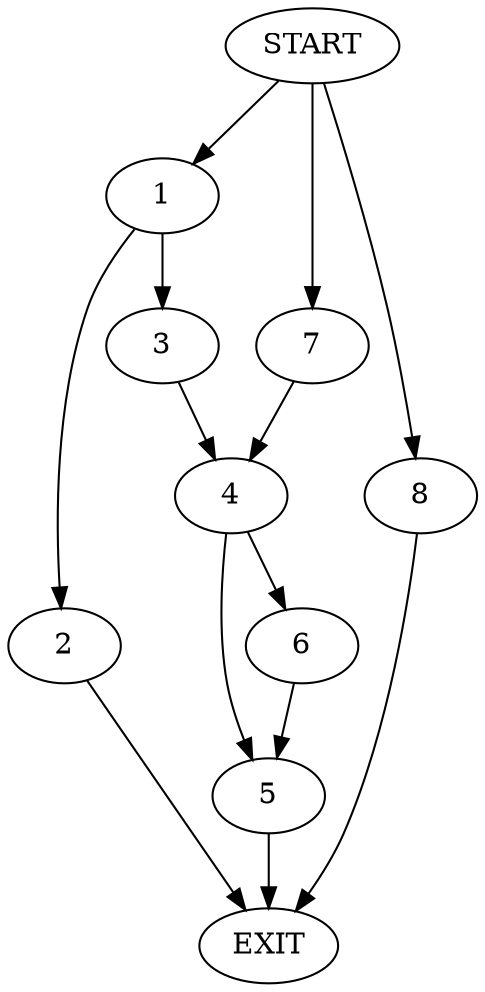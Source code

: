 digraph {
0 [label="START"]
9 [label="EXIT"]
0 -> 1
1 -> 2
1 -> 3
2 -> 9
3 -> 4
4 -> 5
4 -> 6
0 -> 7
7 -> 4
6 -> 5
5 -> 9
0 -> 8
8 -> 9
}
